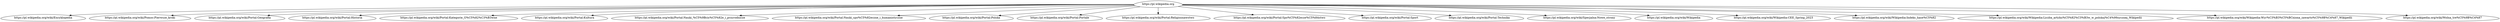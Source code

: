 digraph tree {
	"https://pl.wikipedia.org" [label="https://pl.wikipedia.org", shape=egg]
	"https://pl.wikipedia.org/wiki/Encyklopedia" [label="https://pl.wikipedia.org/wiki/Encyklopedia", shape=egg]
	"https://pl.wikipedia.org/wiki/Pomoc:Pierwsze_kroki" [label="https://pl.wikipedia.org/wiki/Pomoc:Pierwsze_kroki", shape=egg]
	"https://pl.wikipedia.org/wiki/Portal:Geografia" [label="https://pl.wikipedia.org/wiki/Portal:Geografia", shape=egg]
	"https://pl.wikipedia.org/wiki/Portal:Historia" [label="https://pl.wikipedia.org/wiki/Portal:Historia", shape=egg]
	"https://pl.wikipedia.org/wiki/Portal:Kategorie_G%C5%82%C3%B3wne" [label="https://pl.wikipedia.org/wiki/Portal:Kategorie_G%C5%82%C3%B3wne", shape=egg]
	"https://pl.wikipedia.org/wiki/Portal:Kultura" [label="https://pl.wikipedia.org/wiki/Portal:Kultura", shape=egg]
	"https://pl.wikipedia.org/wiki/Portal:Nauki_%C5%9Bcis%C5%82e_i_przyrodnicze" [label="https://pl.wikipedia.org/wiki/Portal:Nauki_%C5%9Bcis%C5%82e_i_przyrodnicze", shape=egg]
	"https://pl.wikipedia.org/wiki/Portal:Nauki_spo%C5%82eczne_i_humanistyczne" [label="https://pl.wikipedia.org/wiki/Portal:Nauki_spo%C5%82eczne_i_humanistyczne", shape=egg]
	"https://pl.wikipedia.org/wiki/Portal:Polska" [label="https://pl.wikipedia.org/wiki/Portal:Polska", shape=egg]
	"https://pl.wikipedia.org/wiki/Portal:Portale" [label="https://pl.wikipedia.org/wiki/Portal:Portale", shape=egg]
	"https://pl.wikipedia.org/wiki/Portal:Religioznawstwo" [label="https://pl.wikipedia.org/wiki/Portal:Religioznawstwo", shape=egg]
	"https://pl.wikipedia.org/wiki/Portal:Spo%C5%82ecze%C5%84stwo" [label="https://pl.wikipedia.org/wiki/Portal:Spo%C5%82ecze%C5%84stwo", shape=egg]
	"https://pl.wikipedia.org/wiki/Portal:Sport" [label="https://pl.wikipedia.org/wiki/Portal:Sport", shape=egg]
	"https://pl.wikipedia.org/wiki/Portal:Technika" [label="https://pl.wikipedia.org/wiki/Portal:Technika", shape=egg]
	"https://pl.wikipedia.org/wiki/Specjalna:Nowe_strony" [label="https://pl.wikipedia.org/wiki/Specjalna:Nowe_strony", shape=egg]
	"https://pl.wikipedia.org/wiki/Wikipedia" [label="https://pl.wikipedia.org/wiki/Wikipedia", shape=egg]
	"https://pl.wikipedia.org/wiki/Wikipedia:CEE_Spring_2023" [label="https://pl.wikipedia.org/wiki/Wikipedia:CEE_Spring_2023", shape=egg]
	"https://pl.wikipedia.org/wiki/Wikipedia:Indeks_hase%C5%82" [label="https://pl.wikipedia.org/wiki/Wikipedia:Indeks_hase%C5%82", shape=egg]
	"https://pl.wikipedia.org/wiki/Wikipedia:Liczba_artyku%C5%82%C3%B3w_w_polskoj%C4%99zycznej_Wikipedii" [label="https://pl.wikipedia.org/wiki/Wikipedia:Liczba_artyku%C5%82%C3%B3w_w_polskoj%C4%99zycznej_Wikipedii", shape=egg]
	"https://pl.wikipedia.org/wiki/Wikipedia:Wyr%C3%B3%C5%BCniona_zawarto%C5%9B%C4%87_Wikipedii" [label="https://pl.wikipedia.org/wiki/Wikipedia:Wyr%C3%B3%C5%BCniona_zawarto%C5%9B%C4%87_Wikipedii", shape=egg]
	"https://pl.wikipedia.org/wiki/Wolna_tre%C5%9B%C4%87" [label="https://pl.wikipedia.org/wiki/Wolna_tre%C5%9B%C4%87", shape=egg]

	"https://pl.wikipedia.org" -> "https://pl.wikipedia.org/wiki/Wikipedia"
	"https://pl.wikipedia.org" -> "https://pl.wikipedia.org/wiki/Wolna_tre%C5%9B%C4%87"
	"https://pl.wikipedia.org" -> "https://pl.wikipedia.org/wiki/Encyklopedia"
	"https://pl.wikipedia.org" -> "https://pl.wikipedia.org/wiki/Pomoc:Pierwsze_kroki"
	"https://pl.wikipedia.org" -> "https://pl.wikipedia.org/wiki/Wikipedia:Liczba_artyku%C5%82%C3%B3w_w_polskoj%C4%99zycznej_Wikipedii"
	"https://pl.wikipedia.org" -> "https://pl.wikipedia.org/wiki/Wikipedia:Wyr%C3%B3%C5%BCniona_zawarto%C5%9B%C4%87_Wikipedii"
	"https://pl.wikipedia.org" -> "https://pl.wikipedia.org/wiki/Portal:Nauki_%C5%9Bcis%C5%82e_i_przyrodnicze"
	"https://pl.wikipedia.org" -> "https://pl.wikipedia.org/wiki/Portal:Nauki_spo%C5%82eczne_i_humanistyczne"
	"https://pl.wikipedia.org" -> "https://pl.wikipedia.org/wiki/Portal:Technika"
	"https://pl.wikipedia.org" -> "https://pl.wikipedia.org/wiki/Portal:Geografia"
	"https://pl.wikipedia.org" -> "https://pl.wikipedia.org/wiki/Portal:Historia"
	"https://pl.wikipedia.org" -> "https://pl.wikipedia.org/wiki/Portal:Kultura"
	"https://pl.wikipedia.org" -> "https://pl.wikipedia.org/wiki/Portal:Spo%C5%82ecze%C5%84stwo"
	"https://pl.wikipedia.org" -> "https://pl.wikipedia.org/wiki/Portal:Sport"
	"https://pl.wikipedia.org" -> "https://pl.wikipedia.org/wiki/Portal:Religioznawstwo"
	"https://pl.wikipedia.org" -> "https://pl.wikipedia.org/wiki/Portal:Polska"
	"https://pl.wikipedia.org" -> "https://pl.wikipedia.org/wiki/Portal:Portale"
	"https://pl.wikipedia.org" -> "https://pl.wikipedia.org/wiki/Wikipedia:Indeks_hase%C5%82"
	"https://pl.wikipedia.org" -> "https://pl.wikipedia.org/wiki/Portal:Kategorie_G%C5%82%C3%B3wne"
	"https://pl.wikipedia.org" -> "https://pl.wikipedia.org/wiki/Wikipedia:CEE_Spring_2023"
	"https://pl.wikipedia.org" -> "https://pl.wikipedia.org/wiki/Specjalna:Nowe_strony"
}